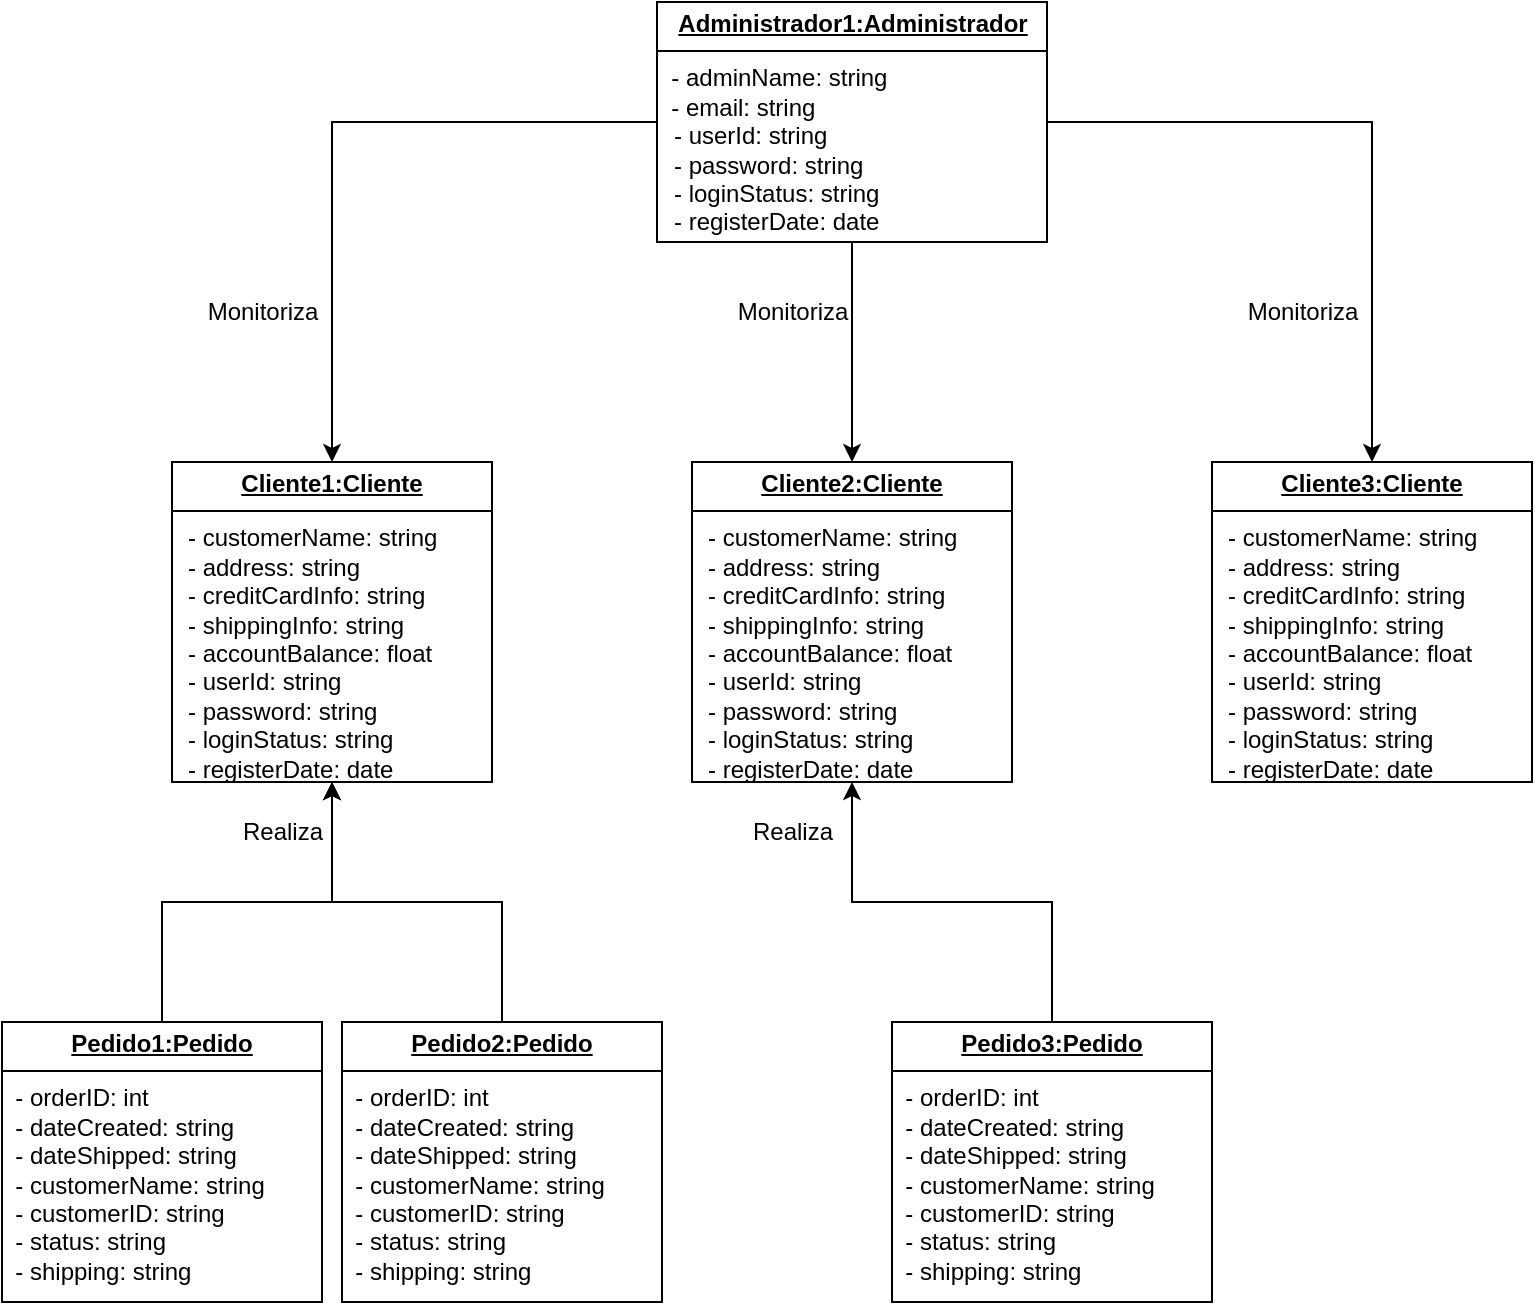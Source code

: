<mxfile version="24.0.2" type="github">
  <diagram name="Page-1" id="rEwJ49QIFA4-O7662yd-">
    <mxGraphModel dx="1195" dy="663" grid="1" gridSize="10" guides="1" tooltips="1" connect="1" arrows="1" fold="1" page="1" pageScale="1" pageWidth="850" pageHeight="1100" math="0" shadow="0">
      <root>
        <mxCell id="0" />
        <mxCell id="1" parent="0" />
        <mxCell id="nTijCLF4B8-uIsvxYNcQ-23" style="edgeStyle=orthogonalEdgeStyle;rounded=0;orthogonalLoop=1;jettySize=auto;html=1;entryX=0.5;entryY=1;entryDx=0;entryDy=0;" edge="1" parent="1" source="nTijCLF4B8-uIsvxYNcQ-5" target="nTijCLF4B8-uIsvxYNcQ-7">
          <mxGeometry relative="1" as="geometry" />
        </mxCell>
        <mxCell id="nTijCLF4B8-uIsvxYNcQ-5" value="&lt;p style=&quot;margin:0px;margin-top:4px;text-align:center;text-decoration:underline;&quot;&gt;&lt;b&gt;Pedido1:Pedido&lt;/b&gt;&lt;br&gt;&lt;/p&gt;&lt;hr style=&quot;border-style:solid;&quot; size=&quot;1&quot;&gt;&lt;div&gt;&amp;nbsp; - orderID: int&lt;/div&gt;&lt;div&gt;&amp;nbsp; - dateCreated: string&lt;/div&gt;&lt;div&gt;&amp;nbsp; - dateShipped: string&lt;br&gt;&lt;/div&gt;&lt;div&gt;&amp;nbsp; - customerName: string&lt;/div&gt;&lt;div&gt;&amp;nbsp; - customerID: string&lt;/div&gt;&lt;div&gt;&amp;nbsp; - status: string&lt;/div&gt;&lt;div&gt;&amp;nbsp; - shipping: string&lt;br&gt;&lt;/div&gt;&lt;div&gt;&amp;nbsp;&lt;br&gt;&lt;/div&gt;" style="verticalAlign=top;align=left;overflow=fill;html=1;whiteSpace=wrap;" vertex="1" parent="1">
          <mxGeometry x="10" y="550" width="160" height="140" as="geometry" />
        </mxCell>
        <mxCell id="nTijCLF4B8-uIsvxYNcQ-7" value="&lt;p style=&quot;margin:0px;margin-top:4px;text-align:center;text-decoration:underline;&quot;&gt;&lt;b&gt;Cliente1:Cliente&lt;/b&gt;&lt;br&gt;&lt;/p&gt;&lt;hr style=&quot;border-style:solid;&quot; size=&quot;1&quot;&gt;&lt;p style=&quot;margin:0px;margin-left:8px;&quot;&gt;- customerName: string&lt;/p&gt;&lt;p style=&quot;margin:0px;margin-left:8px;&quot;&gt;- address: string&lt;/p&gt;&lt;p style=&quot;margin:0px;margin-left:8px;&quot;&gt;- creditCardInfo: string&lt;/p&gt;&lt;p style=&quot;margin:0px;margin-left:8px;&quot;&gt;- shippingInfo: string&lt;/p&gt;&lt;p style=&quot;margin:0px;margin-left:8px;&quot;&gt;- accountBalance: float&lt;/p&gt;&lt;p style=&quot;margin:0px;margin-left:8px;&quot;&gt;- userId: string&lt;/p&gt;&lt;p style=&quot;margin:0px;margin-left:8px;&quot;&gt;- password: string&lt;/p&gt;&lt;p style=&quot;margin:0px;margin-left:8px;&quot;&gt;- loginStatus: string&lt;/p&gt;&lt;p style=&quot;margin:0px;margin-left:8px;&quot;&gt;- registerDate: date&lt;br&gt;&lt;/p&gt;" style="verticalAlign=top;align=left;overflow=fill;html=1;whiteSpace=wrap;" vertex="1" parent="1">
          <mxGeometry x="95" y="270" width="160" height="160" as="geometry" />
        </mxCell>
        <mxCell id="nTijCLF4B8-uIsvxYNcQ-15" style="edgeStyle=orthogonalEdgeStyle;rounded=0;orthogonalLoop=1;jettySize=auto;html=1;exitX=0.5;exitY=1;exitDx=0;exitDy=0;" edge="1" parent="1" source="nTijCLF4B8-uIsvxYNcQ-7" target="nTijCLF4B8-uIsvxYNcQ-7">
          <mxGeometry relative="1" as="geometry" />
        </mxCell>
        <mxCell id="nTijCLF4B8-uIsvxYNcQ-16" value="&lt;p style=&quot;margin:0px;margin-top:4px;text-align:center;text-decoration:underline;&quot;&gt;&lt;b&gt;Cliente2:Cliente&lt;/b&gt;&lt;br&gt;&lt;/p&gt;&lt;hr style=&quot;border-style:solid;&quot; size=&quot;1&quot;&gt;&lt;p style=&quot;margin:0px;margin-left:8px;&quot;&gt;- customerName: string&lt;/p&gt;&lt;p style=&quot;margin:0px;margin-left:8px;&quot;&gt;- address: string&lt;/p&gt;&lt;p style=&quot;margin:0px;margin-left:8px;&quot;&gt;- creditCardInfo: string&lt;/p&gt;&lt;p style=&quot;margin:0px;margin-left:8px;&quot;&gt;- shippingInfo: string&lt;/p&gt;&lt;p style=&quot;margin:0px;margin-left:8px;&quot;&gt;- accountBalance: float&lt;/p&gt;&lt;p style=&quot;margin:0px;margin-left:8px;&quot;&gt;- userId: string&lt;/p&gt;&lt;p style=&quot;margin:0px;margin-left:8px;&quot;&gt;- password: string&lt;/p&gt;&lt;p style=&quot;margin:0px;margin-left:8px;&quot;&gt;- loginStatus: string&lt;/p&gt;&lt;p style=&quot;margin:0px;margin-left:8px;&quot;&gt;- registerDate: date&lt;br&gt;&lt;/p&gt;" style="verticalAlign=top;align=left;overflow=fill;html=1;whiteSpace=wrap;" vertex="1" parent="1">
          <mxGeometry x="355" y="270" width="160" height="160" as="geometry" />
        </mxCell>
        <mxCell id="nTijCLF4B8-uIsvxYNcQ-17" style="edgeStyle=orthogonalEdgeStyle;rounded=0;orthogonalLoop=1;jettySize=auto;html=1;exitX=0.5;exitY=1;exitDx=0;exitDy=0;" edge="1" parent="1" source="nTijCLF4B8-uIsvxYNcQ-16" target="nTijCLF4B8-uIsvxYNcQ-16">
          <mxGeometry relative="1" as="geometry" />
        </mxCell>
        <mxCell id="nTijCLF4B8-uIsvxYNcQ-18" value="&lt;p style=&quot;margin:0px;margin-top:4px;text-align:center;text-decoration:underline;&quot;&gt;&lt;b&gt;Cliente3:Cliente&lt;/b&gt;&lt;br&gt;&lt;/p&gt;&lt;hr style=&quot;border-style:solid;&quot; size=&quot;1&quot;&gt;&lt;p style=&quot;margin:0px;margin-left:8px;&quot;&gt;- customerName: string&lt;/p&gt;&lt;p style=&quot;margin:0px;margin-left:8px;&quot;&gt;- address: string&lt;/p&gt;&lt;p style=&quot;margin:0px;margin-left:8px;&quot;&gt;- creditCardInfo: string&lt;/p&gt;&lt;p style=&quot;margin:0px;margin-left:8px;&quot;&gt;- shippingInfo: string&lt;/p&gt;&lt;p style=&quot;margin:0px;margin-left:8px;&quot;&gt;- accountBalance: float&lt;/p&gt;&lt;p style=&quot;margin:0px;margin-left:8px;&quot;&gt;- userId: string&lt;/p&gt;&lt;p style=&quot;margin:0px;margin-left:8px;&quot;&gt;- password: string&lt;/p&gt;&lt;p style=&quot;margin:0px;margin-left:8px;&quot;&gt;- loginStatus: string&lt;/p&gt;&lt;p style=&quot;margin:0px;margin-left:8px;&quot;&gt;- registerDate: date&lt;br&gt;&lt;/p&gt;" style="verticalAlign=top;align=left;overflow=fill;html=1;whiteSpace=wrap;" vertex="1" parent="1">
          <mxGeometry x="615" y="270" width="160" height="160" as="geometry" />
        </mxCell>
        <mxCell id="nTijCLF4B8-uIsvxYNcQ-19" style="edgeStyle=orthogonalEdgeStyle;rounded=0;orthogonalLoop=1;jettySize=auto;html=1;exitX=0.5;exitY=1;exitDx=0;exitDy=0;" edge="1" parent="1" source="nTijCLF4B8-uIsvxYNcQ-18" target="nTijCLF4B8-uIsvxYNcQ-18">
          <mxGeometry relative="1" as="geometry" />
        </mxCell>
        <mxCell id="nTijCLF4B8-uIsvxYNcQ-24" style="edgeStyle=orthogonalEdgeStyle;rounded=0;orthogonalLoop=1;jettySize=auto;html=1;entryX=0.5;entryY=1;entryDx=0;entryDy=0;" edge="1" parent="1" source="nTijCLF4B8-uIsvxYNcQ-20" target="nTijCLF4B8-uIsvxYNcQ-7">
          <mxGeometry relative="1" as="geometry">
            <mxPoint x="180" y="430" as="targetPoint" />
          </mxGeometry>
        </mxCell>
        <mxCell id="nTijCLF4B8-uIsvxYNcQ-20" value="&lt;p style=&quot;margin:0px;margin-top:4px;text-align:center;text-decoration:underline;&quot;&gt;&lt;b&gt;Pedido2:Pedido&lt;/b&gt;&lt;br&gt;&lt;/p&gt;&lt;hr style=&quot;border-style:solid;&quot; size=&quot;1&quot;&gt;&lt;div&gt;&amp;nbsp; - orderID: int&lt;/div&gt;&lt;div&gt;&amp;nbsp; - dateCreated: string&lt;/div&gt;&lt;div&gt;&amp;nbsp; - dateShipped: string&lt;br&gt;&lt;/div&gt;&lt;div&gt;&amp;nbsp; - customerName: string&lt;/div&gt;&lt;div&gt;&amp;nbsp; - customerID: string&lt;/div&gt;&lt;div&gt;&amp;nbsp; - status: string&lt;/div&gt;&amp;nbsp; - shipping: string&lt;p style=&quot;margin:0px;margin-left:8px;&quot;&gt;&lt;/p&gt;" style="verticalAlign=top;align=left;overflow=fill;html=1;whiteSpace=wrap;" vertex="1" parent="1">
          <mxGeometry x="180" y="550" width="160" height="140" as="geometry" />
        </mxCell>
        <mxCell id="nTijCLF4B8-uIsvxYNcQ-25" style="edgeStyle=orthogonalEdgeStyle;rounded=0;orthogonalLoop=1;jettySize=auto;html=1;entryX=0.5;entryY=1;entryDx=0;entryDy=0;" edge="1" parent="1" source="nTijCLF4B8-uIsvxYNcQ-22" target="nTijCLF4B8-uIsvxYNcQ-16">
          <mxGeometry relative="1" as="geometry" />
        </mxCell>
        <mxCell id="nTijCLF4B8-uIsvxYNcQ-22" value="&lt;p style=&quot;margin:0px;margin-top:4px;text-align:center;text-decoration:underline;&quot;&gt;&lt;b&gt;Pedido3:Pedido&lt;/b&gt;&lt;br&gt;&lt;/p&gt;&lt;hr style=&quot;border-style:solid;&quot; size=&quot;1&quot;&gt;&lt;div&gt;&amp;nbsp; - orderID: int&lt;/div&gt;&lt;div&gt;&amp;nbsp; - dateCreated: string&lt;/div&gt;&lt;div&gt;&amp;nbsp; - dateShipped: string&lt;br&gt;&lt;/div&gt;&lt;div&gt;&amp;nbsp; - customerName: string&lt;/div&gt;&lt;div&gt;&amp;nbsp; - customerID: string&lt;/div&gt;&lt;div&gt;&amp;nbsp; - status: string&lt;/div&gt;&amp;nbsp; - shipping: string&lt;p style=&quot;margin:0px;margin-left:8px;&quot;&gt;&lt;/p&gt;" style="verticalAlign=top;align=left;overflow=fill;html=1;whiteSpace=wrap;" vertex="1" parent="1">
          <mxGeometry x="455" y="550" width="160" height="140" as="geometry" />
        </mxCell>
        <mxCell id="nTijCLF4B8-uIsvxYNcQ-26" value="Realiza" style="text;html=1;align=center;verticalAlign=middle;resizable=0;points=[];autosize=1;strokeColor=none;fillColor=none;" vertex="1" parent="1">
          <mxGeometry x="120" y="440" width="60" height="30" as="geometry" />
        </mxCell>
        <mxCell id="nTijCLF4B8-uIsvxYNcQ-30" value="Realiza" style="text;html=1;align=center;verticalAlign=middle;resizable=0;points=[];autosize=1;strokeColor=none;fillColor=none;" vertex="1" parent="1">
          <mxGeometry x="375" y="440" width="60" height="30" as="geometry" />
        </mxCell>
        <mxCell id="nTijCLF4B8-uIsvxYNcQ-48" style="edgeStyle=orthogonalEdgeStyle;rounded=0;orthogonalLoop=1;jettySize=auto;html=1;entryX=0.5;entryY=0;entryDx=0;entryDy=0;" edge="1" parent="1" source="nTijCLF4B8-uIsvxYNcQ-46" target="nTijCLF4B8-uIsvxYNcQ-7">
          <mxGeometry relative="1" as="geometry" />
        </mxCell>
        <mxCell id="nTijCLF4B8-uIsvxYNcQ-49" style="edgeStyle=orthogonalEdgeStyle;rounded=0;orthogonalLoop=1;jettySize=auto;html=1;entryX=0.5;entryY=0;entryDx=0;entryDy=0;" edge="1" parent="1" source="nTijCLF4B8-uIsvxYNcQ-46" target="nTijCLF4B8-uIsvxYNcQ-16">
          <mxGeometry relative="1" as="geometry" />
        </mxCell>
        <mxCell id="nTijCLF4B8-uIsvxYNcQ-50" style="edgeStyle=orthogonalEdgeStyle;rounded=0;orthogonalLoop=1;jettySize=auto;html=1;entryX=0.5;entryY=0;entryDx=0;entryDy=0;" edge="1" parent="1" source="nTijCLF4B8-uIsvxYNcQ-46" target="nTijCLF4B8-uIsvxYNcQ-18">
          <mxGeometry relative="1" as="geometry" />
        </mxCell>
        <mxCell id="nTijCLF4B8-uIsvxYNcQ-46" value="&lt;p style=&quot;margin:0px;margin-top:4px;text-align:center;text-decoration:underline;&quot;&gt;&lt;b&gt;Administrador1:Administrador&lt;/b&gt;&lt;br&gt;&lt;/p&gt;&lt;hr style=&quot;border-style:solid;&quot; size=&quot;1&quot;&gt;&lt;div&gt;&amp;nbsp; - adminName: string&lt;/div&gt;&lt;div&gt;&amp;nbsp; - email: string&lt;br&gt;&lt;/div&gt;&lt;p style=&quot;margin:0px;margin-left:8px;&quot;&gt;- userId: string&lt;/p&gt;&lt;p style=&quot;margin:0px;margin-left:8px;&quot;&gt;- password: string&lt;/p&gt;&lt;p style=&quot;margin:0px;margin-left:8px;&quot;&gt;- loginStatus: string&lt;/p&gt;&lt;p style=&quot;margin:0px;margin-left:8px;&quot;&gt;- registerDate: date&lt;br&gt;&lt;/p&gt;" style="verticalAlign=top;align=left;overflow=fill;html=1;whiteSpace=wrap;" vertex="1" parent="1">
          <mxGeometry x="337.5" y="40" width="195" height="120" as="geometry" />
        </mxCell>
        <mxCell id="nTijCLF4B8-uIsvxYNcQ-47" style="edgeStyle=orthogonalEdgeStyle;rounded=0;orthogonalLoop=1;jettySize=auto;html=1;exitX=0.5;exitY=1;exitDx=0;exitDy=0;" edge="1" parent="1" source="nTijCLF4B8-uIsvxYNcQ-46" target="nTijCLF4B8-uIsvxYNcQ-46">
          <mxGeometry relative="1" as="geometry" />
        </mxCell>
        <mxCell id="nTijCLF4B8-uIsvxYNcQ-51" value="Monitoriza" style="text;html=1;align=center;verticalAlign=middle;resizable=0;points=[];autosize=1;strokeColor=none;fillColor=none;" vertex="1" parent="1">
          <mxGeometry x="100" y="180" width="80" height="30" as="geometry" />
        </mxCell>
        <mxCell id="nTijCLF4B8-uIsvxYNcQ-52" value="Monitoriza" style="text;html=1;align=center;verticalAlign=middle;resizable=0;points=[];autosize=1;strokeColor=none;fillColor=none;" vertex="1" parent="1">
          <mxGeometry x="365" y="180" width="80" height="30" as="geometry" />
        </mxCell>
        <mxCell id="nTijCLF4B8-uIsvxYNcQ-53" value="Monitoriza" style="text;html=1;align=center;verticalAlign=middle;resizable=0;points=[];autosize=1;strokeColor=none;fillColor=none;" vertex="1" parent="1">
          <mxGeometry x="620" y="180" width="80" height="30" as="geometry" />
        </mxCell>
      </root>
    </mxGraphModel>
  </diagram>
</mxfile>
